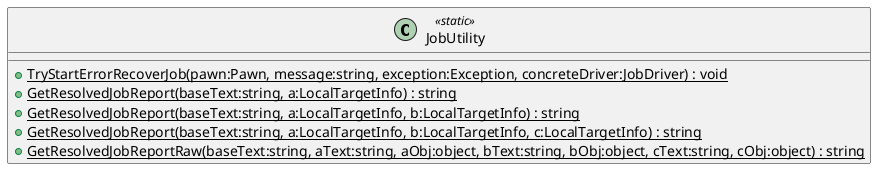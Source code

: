 @startuml
class JobUtility <<static>> {
    + {static} TryStartErrorRecoverJob(pawn:Pawn, message:string, exception:Exception, concreteDriver:JobDriver) : void
    + {static} GetResolvedJobReport(baseText:string, a:LocalTargetInfo) : string
    + {static} GetResolvedJobReport(baseText:string, a:LocalTargetInfo, b:LocalTargetInfo) : string
    + {static} GetResolvedJobReport(baseText:string, a:LocalTargetInfo, b:LocalTargetInfo, c:LocalTargetInfo) : string
    + {static} GetResolvedJobReportRaw(baseText:string, aText:string, aObj:object, bText:string, bObj:object, cText:string, cObj:object) : string
}
@enduml
